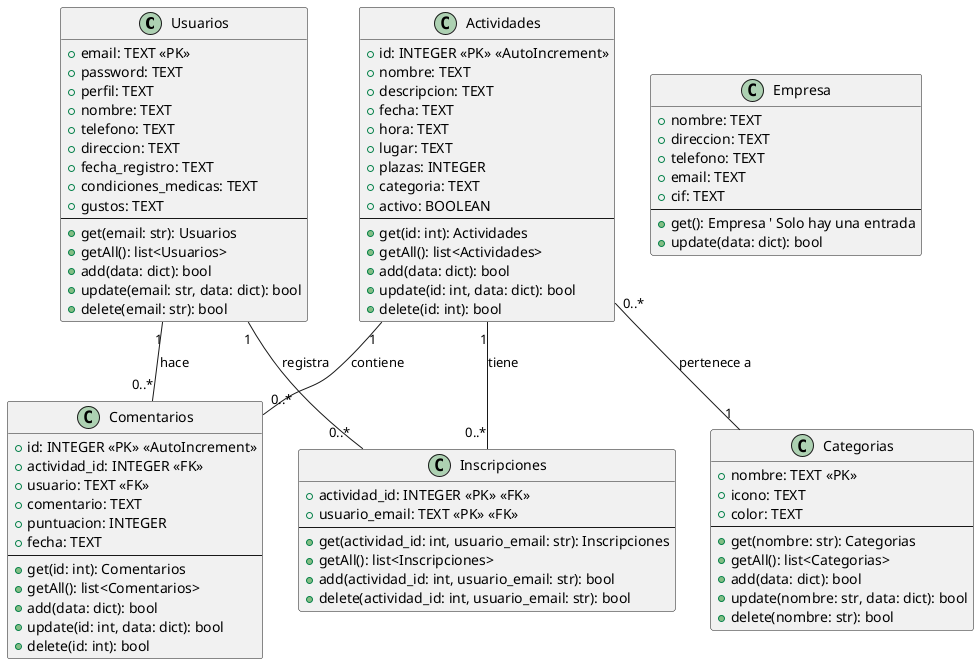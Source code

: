 @startuml


' Ocultar detalles no esenciales, excepto los métodos que estamos añadiendo
hide empty members



class Usuarios {
    + email: TEXT <<PK>>
    + password: TEXT
    + perfil: TEXT
    + nombre: TEXT
    + telefono: TEXT
    + direccion: TEXT
    + fecha_registro: TEXT
    + condiciones_medicas: TEXT
    + gustos: TEXT
    --
    + get(email: str): Usuarios
    + getAll(): list<Usuarios>
    + add(data: dict): bool
    + update(email: str, data: dict): bool
    + delete(email: str): bool
}

class Actividades {
    + id: INTEGER <<PK>> <<AutoIncrement>>
    + nombre: TEXT
    + descripcion: TEXT
    + fecha: TEXT
    + hora: TEXT
    + lugar: TEXT
    + plazas: INTEGER
    + categoria: TEXT
    + activo: BOOLEAN
    --
    + get(id: int): Actividades
    + getAll(): list<Actividades>
    + add(data: dict): bool
    + update(id: int, data: dict): bool
    + delete(id: int): bool
}

class Comentarios {
    + id: INTEGER <<PK>> <<AutoIncrement>>
    + actividad_id: INTEGER <<FK>>
    + usuario: TEXT <<FK>>
    + comentario: TEXT
    + puntuacion: INTEGER
    + fecha: TEXT
    --
    + get(id: int): Comentarios
    + getAll(): list<Comentarios>
    + add(data: dict): bool
    + update(id: int, data: dict): bool
    + delete(id: int): bool
}

class Inscripciones {
    + actividad_id: INTEGER <<PK>> <<FK>>
    + usuario_email: TEXT <<PK>> <<FK>>
    --
    + get(actividad_id: int, usuario_email: str): Inscripciones
    + getAll(): list<Inscripciones>
    + add(actividad_id: int, usuario_email: str): bool
    + delete(actividad_id: int, usuario_email: str): bool
}

class Empresa {
    + nombre: TEXT
    + direccion: TEXT
    + telefono: TEXT
    + email: TEXT
    + cif: TEXT
    --
    + get(): Empresa ' Solo hay una entrada
    + update(data: dict): bool
}

class Categorias {
    + nombre: TEXT <<PK>>
    + icono: TEXT
    + color: TEXT
    --
    + get(nombre: str): Categorias
    + getAll(): list<Categorias>
    + add(data: dict): bool
    + update(nombre: str, data: dict): bool
    + delete(nombre: str): bool
}



' Relaciones entre tablas (basadas en Foreign Keys)
Actividades "1" -- "0..*" Comentarios : contiene
Actividades "1" -- "0..*" Inscripciones : tiene
Usuarios "1" -- "0..*" Comentarios : hace
Usuarios "1" -- "0..*" Inscripciones : registra

Actividades "0..*" -- "1" Categorias : pertenece a

@enduml